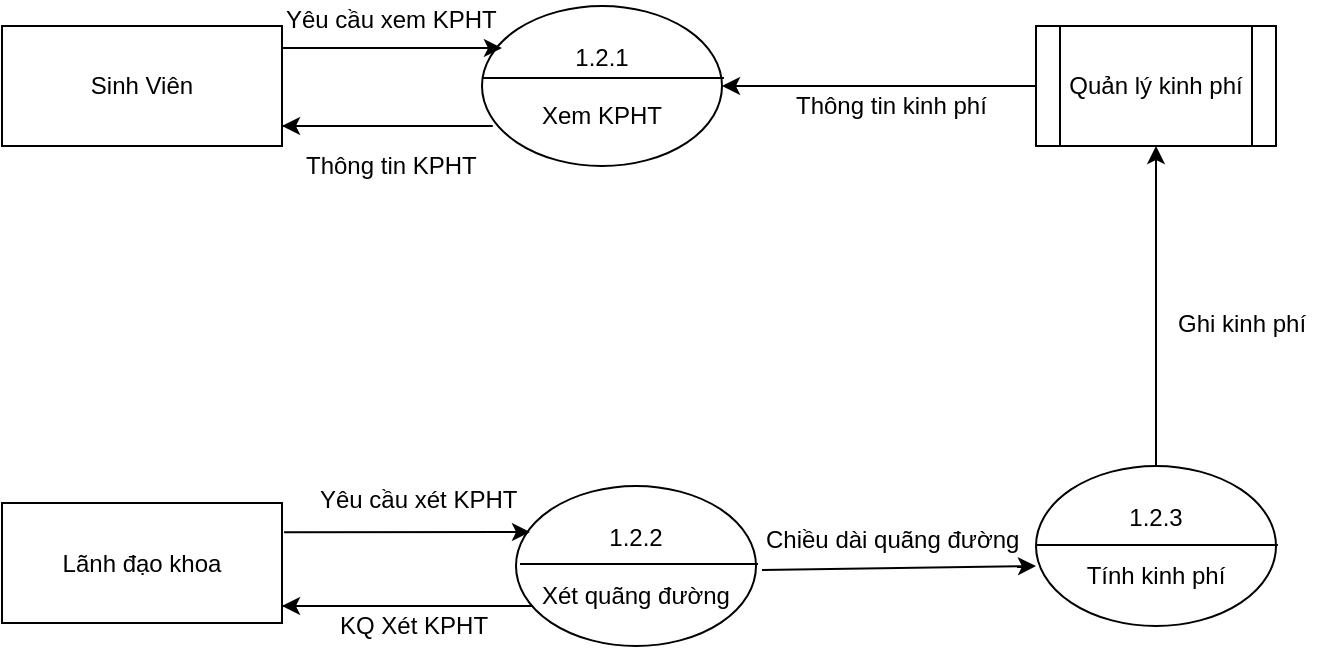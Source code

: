 <mxfile version="12.2.4" type="device" pages="1"><diagram id="6BpFUUFEdj00ny16mewb" name="Page-1"><mxGraphModel dx="848" dy="424" grid="1" gridSize="10" guides="1" tooltips="1" connect="1" arrows="1" fold="1" page="1" pageScale="1" pageWidth="850" pageHeight="1100" math="0" shadow="0"><root><mxCell id="0"/><mxCell id="1" parent="0"/><mxCell id="mFhOe9TfQAiaYc2P8z6f-1" value="Sinh Viên" style="rounded=0;whiteSpace=wrap;html=1;" parent="1" vertex="1"><mxGeometry x="10" y="50" width="140" height="60" as="geometry"/></mxCell><mxCell id="mFhOe9TfQAiaYc2P8z6f-3" value="1.2.2&lt;br&gt;&lt;br&gt;Xét quãng đường" style="ellipse;whiteSpace=wrap;html=1;" parent="1" vertex="1"><mxGeometry x="267" y="280" width="120" height="80" as="geometry"/></mxCell><mxCell id="mFhOe9TfQAiaYc2P8z6f-9" value="1.2.1&lt;br&gt;&lt;br&gt;Xem KPHT" style="ellipse;whiteSpace=wrap;html=1;" parent="1" vertex="1"><mxGeometry x="250" y="40" width="120" height="80" as="geometry"/></mxCell><mxCell id="mFhOe9TfQAiaYc2P8z6f-11" value="" style="endArrow=none;html=1;entryX=1.008;entryY=0.4;entryDx=0;entryDy=0;entryPerimeter=0;" parent="1" edge="1"><mxGeometry width="50" height="50" relative="1" as="geometry"><mxPoint x="250" y="76" as="sourcePoint"/><mxPoint x="370.96" y="76" as="targetPoint"/></mxGeometry></mxCell><mxCell id="mFhOe9TfQAiaYc2P8z6f-13" value="" style="endArrow=classic;html=1;entryX=0.083;entryY=0.263;entryDx=0;entryDy=0;entryPerimeter=0;" parent="1" target="mFhOe9TfQAiaYc2P8z6f-9" edge="1"><mxGeometry width="50" height="50" relative="1" as="geometry"><mxPoint x="150" y="61" as="sourcePoint"/><mxPoint x="253" y="61.04" as="targetPoint"/></mxGeometry></mxCell><mxCell id="mFhOe9TfQAiaYc2P8z6f-14" value="" style="endArrow=classic;html=1;entryX=0.025;entryY=0.25;entryDx=0;entryDy=0;entryPerimeter=0;exitX=0.917;exitY=0.251;exitDx=0;exitDy=0;exitPerimeter=0;" parent="1" edge="1"><mxGeometry width="50" height="50" relative="1" as="geometry"><mxPoint x="151.04" y="303.08" as="sourcePoint"/><mxPoint x="274" y="303" as="targetPoint"/></mxGeometry></mxCell><mxCell id="mFhOe9TfQAiaYc2P8z6f-17" value="" style="endArrow=classic;html=1;" parent="1" edge="1"><mxGeometry width="50" height="50" relative="1" as="geometry"><mxPoint x="150" y="100" as="sourcePoint"/><mxPoint x="150" y="100" as="targetPoint"/><Array as="points"><mxPoint x="260" y="100"/></Array></mxGeometry></mxCell><mxCell id="mFhOe9TfQAiaYc2P8z6f-18" value="" style="endArrow=classic;html=1;" parent="1" edge="1"><mxGeometry width="50" height="50" relative="1" as="geometry"><mxPoint x="150" y="340" as="sourcePoint"/><mxPoint x="150" y="340" as="targetPoint"/><Array as="points"><mxPoint x="280" y="340"/></Array></mxGeometry></mxCell><mxCell id="mFhOe9TfQAiaYc2P8z6f-21" value="Yêu cầu xem KPHT" style="text;html=1;resizable=0;points=[];autosize=1;align=left;verticalAlign=top;spacingTop=-4;" parent="1" vertex="1"><mxGeometry x="150" y="37" width="120" height="20" as="geometry"/></mxCell><mxCell id="mFhOe9TfQAiaYc2P8z6f-22" value="Thông tin KPHT" style="text;html=1;resizable=0;points=[];autosize=1;align=left;verticalAlign=top;spacingTop=-4;" parent="1" vertex="1"><mxGeometry x="160" y="110" width="100" height="20" as="geometry"/></mxCell><mxCell id="mFhOe9TfQAiaYc2P8z6f-23" value="KQ Xét KPHT" style="text;html=1;resizable=0;points=[];autosize=1;align=left;verticalAlign=top;spacingTop=-4;" parent="1" vertex="1"><mxGeometry x="177" y="340" width="90" height="20" as="geometry"/></mxCell><mxCell id="mFhOe9TfQAiaYc2P8z6f-25" value="Yêu cầu xét KPHT" style="text;html=1;resizable=0;points=[];autosize=1;align=left;verticalAlign=top;spacingTop=-4;" parent="1" vertex="1"><mxGeometry x="167" y="277" width="110" height="20" as="geometry"/></mxCell><mxCell id="mFhOe9TfQAiaYc2P8z6f-30" value="Quản lý kinh phí" style="shape=process;whiteSpace=wrap;html=1;backgroundOutline=1;" parent="1" vertex="1"><mxGeometry x="527" y="50" width="120" height="60" as="geometry"/></mxCell><mxCell id="e5bi0jQoOAHTDZnqlVUG-1" value="" style="endArrow=none;html=1;" parent="1" edge="1"><mxGeometry width="50" height="50" relative="1" as="geometry"><mxPoint x="269" y="319" as="sourcePoint"/><mxPoint x="388" y="319" as="targetPoint"/></mxGeometry></mxCell><mxCell id="e5bi0jQoOAHTDZnqlVUG-4" value="" style="endArrow=classic;html=1;entryX=1;entryY=0.5;entryDx=0;entryDy=0;exitX=0;exitY=0.5;exitDx=0;exitDy=0;" parent="1" source="mFhOe9TfQAiaYc2P8z6f-30" target="mFhOe9TfQAiaYc2P8z6f-9" edge="1"><mxGeometry width="50" height="50" relative="1" as="geometry"><mxPoint x="510" y="80" as="sourcePoint"/><mxPoint x="377" y="154" as="targetPoint"/></mxGeometry></mxCell><mxCell id="e5bi0jQoOAHTDZnqlVUG-5" value="Thông tin kinh phí" style="text;html=1;resizable=0;points=[];autosize=1;align=left;verticalAlign=top;spacingTop=-4;" parent="1" vertex="1"><mxGeometry x="405" y="80" width="110" height="20" as="geometry"/></mxCell><mxCell id="e5bi0jQoOAHTDZnqlVUG-6" value="Lãnh đạo khoa" style="rounded=0;whiteSpace=wrap;html=1;" parent="1" vertex="1"><mxGeometry x="10" y="288.5" width="140" height="60" as="geometry"/></mxCell><mxCell id="e5bi0jQoOAHTDZnqlVUG-17" style="edgeStyle=orthogonalEdgeStyle;rounded=0;orthogonalLoop=1;jettySize=auto;html=1;entryX=0.5;entryY=1;entryDx=0;entryDy=0;" parent="1" source="e5bi0jQoOAHTDZnqlVUG-11" target="mFhOe9TfQAiaYc2P8z6f-30" edge="1"><mxGeometry relative="1" as="geometry"/></mxCell><mxCell id="e5bi0jQoOAHTDZnqlVUG-11" value="1.2.3&lt;br&gt;&lt;br&gt;Tính kinh phí" style="ellipse;whiteSpace=wrap;html=1;" parent="1" vertex="1"><mxGeometry x="527" y="270" width="120" height="80" as="geometry"/></mxCell><mxCell id="e5bi0jQoOAHTDZnqlVUG-12" value="" style="endArrow=classic;html=1;entryX=0;entryY=0.625;entryDx=0;entryDy=0;entryPerimeter=0;" parent="1" target="e5bi0jQoOAHTDZnqlVUG-11" edge="1"><mxGeometry width="50" height="50" relative="1" as="geometry"><mxPoint x="390" y="322" as="sourcePoint"/><mxPoint x="500" y="297" as="targetPoint"/></mxGeometry></mxCell><mxCell id="e5bi0jQoOAHTDZnqlVUG-13" value="Chiều dài quãng đường" style="text;html=1;resizable=0;points=[];autosize=1;align=left;verticalAlign=top;spacingTop=-4;" parent="1" vertex="1"><mxGeometry x="390" y="297" width="140" height="20" as="geometry"/></mxCell><mxCell id="e5bi0jQoOAHTDZnqlVUG-14" value="" style="endArrow=none;html=1;entryX=1.008;entryY=0.4;entryDx=0;entryDy=0;entryPerimeter=0;" parent="1" edge="1"><mxGeometry width="50" height="50" relative="1" as="geometry"><mxPoint x="527" y="309.5" as="sourcePoint"/><mxPoint x="647.96" y="309.5" as="targetPoint"/></mxGeometry></mxCell><mxCell id="e5bi0jQoOAHTDZnqlVUG-18" value="Ghi kinh phí" style="text;html=1;resizable=0;points=[];autosize=1;align=left;verticalAlign=top;spacingTop=-4;" parent="1" vertex="1"><mxGeometry x="596" y="189" width="80" height="20" as="geometry"/></mxCell></root></mxGraphModel></diagram></mxfile>